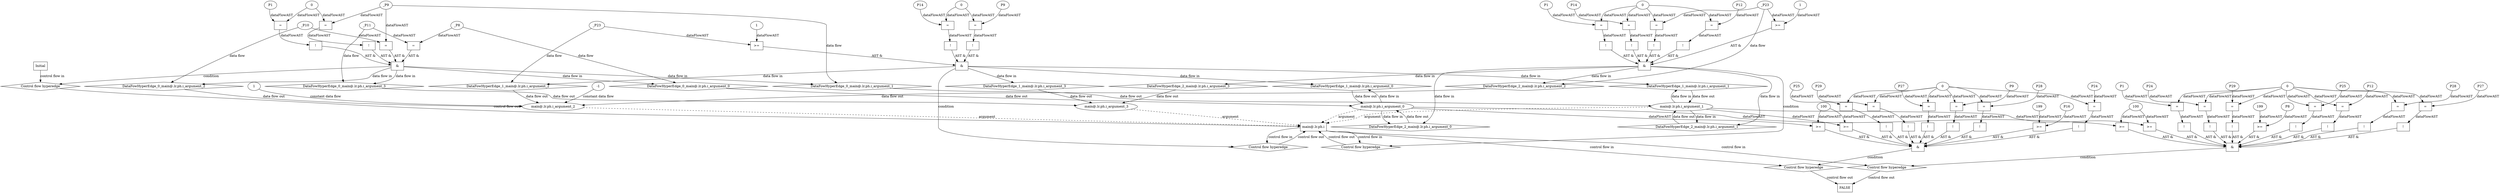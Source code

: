 digraph dag {
"main@.lr.ph.i" [label="main@.lr.ph.i" nodeName="main@.lr.ph.i" class=cfn  shape="rect"];
FALSE [label="FALSE" nodeName=FALSE class=cfn  shape="rect"];
Initial [label="Initial" nodeName=Initial class=cfn  shape="rect"];
ControlFowHyperEdge_0 [label="Control flow hyperedge" nodeName=ControlFowHyperEdge_0 class=controlFlowHyperEdge shape="diamond"];
"Initial" -> ControlFowHyperEdge_0 [label="control flow in"]
ControlFowHyperEdge_0 -> "main@.lr.ph.i" [label="control flow out"]
ControlFowHyperEdge_1 [label="Control flow hyperedge" nodeName=ControlFowHyperEdge_1 class=controlFlowHyperEdge shape="diamond"];
"main@.lr.ph.i" -> ControlFowHyperEdge_1 [label="control flow in"]
ControlFowHyperEdge_1 -> "main@.lr.ph.i" [label="control flow out"]
ControlFowHyperEdge_2 [label="Control flow hyperedge" nodeName=ControlFowHyperEdge_2 class=controlFlowHyperEdge shape="diamond"];
"main@.lr.ph.i" -> ControlFowHyperEdge_2 [label="control flow in"]
ControlFowHyperEdge_2 -> "main@.lr.ph.i" [label="control flow out"]
ControlFowHyperEdge_3 [label="Control flow hyperedge" nodeName=ControlFowHyperEdge_3 class=controlFlowHyperEdge shape="diamond"];
"main@.lr.ph.i" -> ControlFowHyperEdge_3 [label="control flow in"]
ControlFowHyperEdge_3 -> "FALSE" [label="control flow out"]
ControlFowHyperEdge_4 [label="Control flow hyperedge" nodeName=ControlFowHyperEdge_4 class=controlFlowHyperEdge shape="diamond"];
"main@.lr.ph.i" -> ControlFowHyperEdge_4 [label="control flow in"]
ControlFowHyperEdge_4 -> "FALSE" [label="control flow out"]
"main@.lr.ph.i_argument_0" [label="main@.lr.ph.i_argument_0" nodeName=argument0 class=argument  head="main@.lr.ph.i" shape="oval"];
"main@.lr.ph.i_argument_0" -> "main@.lr.ph.i"[label="argument" style="dashed"]
"main@.lr.ph.i_argument_1" [label="main@.lr.ph.i_argument_1" nodeName=argument1 class=argument  head="main@.lr.ph.i" shape="oval"];
"main@.lr.ph.i_argument_1" -> "main@.lr.ph.i"[label="argument" style="dashed"]
"main@.lr.ph.i_argument_2" [label="main@.lr.ph.i_argument_2" nodeName=argument2 class=argument  head="main@.lr.ph.i" shape="oval"];
"main@.lr.ph.i_argument_2" -> "main@.lr.ph.i"[label="argument" style="dashed"]
"main@.lr.ph.i_argument_3" [label="main@.lr.ph.i_argument_3" nodeName=argument3 class=argument  head="main@.lr.ph.i" shape="oval"];
"main@.lr.ph.i_argument_3" -> "main@.lr.ph.i"[label="argument" style="dashed"]

"xxxmain@.lr.ph.i___Initial_0xxx_and" [label="&" nodeName="xxxmain@.lr.ph.i___Initial_0xxx_and" class=Operator shape="rect"];
"xxxmain@.lr.ph.i___Initial_0xxxguard_0_node_0" [label="!" nodeName="xxxmain@.lr.ph.i___Initial_0xxxguard_0_node_0" class=Operator shape="rect"];
"xxxmain@.lr.ph.i___Initial_0xxxguard_0_node_1" [label="=" nodeName="xxxmain@.lr.ph.i___Initial_0xxxguard_0_node_1" class=Operator  shape="rect"];
"xxxmain@.lr.ph.i___Initial_0xxxguard_0_node_3" [label="0" nodeName="xxxmain@.lr.ph.i___Initial_0xxxguard_0_node_3" class=Literal ];
"xxxmain@.lr.ph.i___Initial_0xxxguard_0_node_1" -> "xxxmain@.lr.ph.i___Initial_0xxxguard_0_node_0"[label="dataFlowAST"]
"xxxmain@.lr.ph.i___Initial_0xxxdataFlow1_node_0" -> "xxxmain@.lr.ph.i___Initial_0xxxguard_0_node_1"[label="dataFlowAST"]
"xxxmain@.lr.ph.i___Initial_0xxxguard_0_node_3" -> "xxxmain@.lr.ph.i___Initial_0xxxguard_0_node_1"[label="dataFlowAST"]

"xxxmain@.lr.ph.i___Initial_0xxxguard_0_node_0" -> "xxxmain@.lr.ph.i___Initial_0xxx_and" [label="AST &"];
"xxxmain@.lr.ph.i___Initial_0xxxguard1_node_0" [label="!" nodeName="xxxmain@.lr.ph.i___Initial_0xxxguard1_node_0" class=Operator shape="rect"];
"xxxmain@.lr.ph.i___Initial_0xxxguard1_node_1" [label="=" nodeName="xxxmain@.lr.ph.i___Initial_0xxxguard1_node_1" class=Operator  shape="rect"];
"xxxmain@.lr.ph.i___Initial_0xxxguard1_node_2" [label="P1" nodeName="xxxmain@.lr.ph.i___Initial_0xxxguard1_node_2" class=Constant ];
"xxxmain@.lr.ph.i___Initial_0xxxguard1_node_1" -> "xxxmain@.lr.ph.i___Initial_0xxxguard1_node_0"[label="dataFlowAST"]
"xxxmain@.lr.ph.i___Initial_0xxxguard1_node_2" -> "xxxmain@.lr.ph.i___Initial_0xxxguard1_node_1"[label="dataFlowAST"]
"xxxmain@.lr.ph.i___Initial_0xxxguard_0_node_3" -> "xxxmain@.lr.ph.i___Initial_0xxxguard1_node_1"[label="dataFlowAST"]

"xxxmain@.lr.ph.i___Initial_0xxxguard1_node_0" -> "xxxmain@.lr.ph.i___Initial_0xxx_and" [label="AST &"];
"xxxmain@.lr.ph.i___Initial_0xxxguard2_node_0" [label="=" nodeName="xxxmain@.lr.ph.i___Initial_0xxxguard2_node_0" class=Operator  shape="rect"];
"xxxmain@.lr.ph.i___Initial_0xxxdataFlow_0_node_0" -> "xxxmain@.lr.ph.i___Initial_0xxxguard2_node_0"[label="dataFlowAST"]
"xxxmain@.lr.ph.i___Initial_0xxxdataFlow3_node_0" -> "xxxmain@.lr.ph.i___Initial_0xxxguard2_node_0"[label="dataFlowAST"]

"xxxmain@.lr.ph.i___Initial_0xxxguard2_node_0" -> "xxxmain@.lr.ph.i___Initial_0xxx_and" [label="AST &"];
"xxxmain@.lr.ph.i___Initial_0xxxguard3_node_0" [label="=" nodeName="xxxmain@.lr.ph.i___Initial_0xxxguard3_node_0" class=Operator  shape="rect"];
"xxxmain@.lr.ph.i___Initial_0xxxdataFlow2_node_0" -> "xxxmain@.lr.ph.i___Initial_0xxxguard3_node_0"[label="dataFlowAST"]
"xxxmain@.lr.ph.i___Initial_0xxxdataFlow1_node_0" -> "xxxmain@.lr.ph.i___Initial_0xxxguard3_node_0"[label="dataFlowAST"]

"xxxmain@.lr.ph.i___Initial_0xxxguard3_node_0" -> "xxxmain@.lr.ph.i___Initial_0xxx_and" [label="AST &"];
"xxxmain@.lr.ph.i___Initial_0xxx_and" -> "ControlFowHyperEdge_0" [label="condition"];
"xxxmain@.lr.ph.i___Initial_0xxxdataFlow_0_node_0" [label="_P8" nodeName="xxxmain@.lr.ph.i___Initial_0xxxdataFlow_0_node_0" class=Constant ];

"xxxmain@.lr.ph.i___Initial_0xxxdataFlow_0_node_0" -> "DataFowHyperEdge_0_main@.lr.ph.i_argument_0" [label="data flow"];
"xxxmain@.lr.ph.i___Initial_0xxxdataFlow1_node_0" [label="_P9" nodeName="xxxmain@.lr.ph.i___Initial_0xxxdataFlow1_node_0" class=Constant ];

"xxxmain@.lr.ph.i___Initial_0xxxdataFlow1_node_0" -> "DataFowHyperEdge_0_main@.lr.ph.i_argument_1" [label="data flow"];
"xxxmain@.lr.ph.i___Initial_0xxxdataFlow2_node_0" [label="_P10" nodeName="xxxmain@.lr.ph.i___Initial_0xxxdataFlow2_node_0" class=Constant ];

"xxxmain@.lr.ph.i___Initial_0xxxdataFlow2_node_0" -> "DataFowHyperEdge_0_main@.lr.ph.i_argument_2" [label="data flow"];
"xxxmain@.lr.ph.i___Initial_0xxxdataFlow3_node_0" [label="_P11" nodeName="xxxmain@.lr.ph.i___Initial_0xxxdataFlow3_node_0" class=Constant ];

"xxxmain@.lr.ph.i___Initial_0xxxdataFlow3_node_0" -> "DataFowHyperEdge_0_main@.lr.ph.i_argument_3" [label="data flow"];
"xxxmain@.lr.ph.i___main@.lr.ph.i_1xxx_and" [label="&" nodeName="xxxmain@.lr.ph.i___main@.lr.ph.i_1xxx_and" class=Operator shape="rect"];
"xxxmain@.lr.ph.i___main@.lr.ph.i_1xxxguard_0_node_0" [label="!" nodeName="xxxmain@.lr.ph.i___main@.lr.ph.i_1xxxguard_0_node_0" class=Operator shape="rect"];
"xxxmain@.lr.ph.i___main@.lr.ph.i_1xxxguard_0_node_1" [label="=" nodeName="xxxmain@.lr.ph.i___main@.lr.ph.i_1xxxguard_0_node_1" class=Operator  shape="rect"];
"xxxmain@.lr.ph.i___main@.lr.ph.i_1xxxguard_0_node_2" [label="P9" nodeName="xxxmain@.lr.ph.i___main@.lr.ph.i_1xxxguard_0_node_2" class=Constant ];
"xxxmain@.lr.ph.i___main@.lr.ph.i_1xxxguard_0_node_3" [label="0" nodeName="xxxmain@.lr.ph.i___main@.lr.ph.i_1xxxguard_0_node_3" class=Literal ];
"xxxmain@.lr.ph.i___main@.lr.ph.i_1xxxguard_0_node_1" -> "xxxmain@.lr.ph.i___main@.lr.ph.i_1xxxguard_0_node_0"[label="dataFlowAST"]
"xxxmain@.lr.ph.i___main@.lr.ph.i_1xxxguard_0_node_2" -> "xxxmain@.lr.ph.i___main@.lr.ph.i_1xxxguard_0_node_1"[label="dataFlowAST"]
"xxxmain@.lr.ph.i___main@.lr.ph.i_1xxxguard_0_node_3" -> "xxxmain@.lr.ph.i___main@.lr.ph.i_1xxxguard_0_node_1"[label="dataFlowAST"]

"xxxmain@.lr.ph.i___main@.lr.ph.i_1xxxguard_0_node_0" -> "xxxmain@.lr.ph.i___main@.lr.ph.i_1xxx_and" [label="AST &"];
"xxxmain@.lr.ph.i___main@.lr.ph.i_1xxxguard1_node_0" [label="!" nodeName="xxxmain@.lr.ph.i___main@.lr.ph.i_1xxxguard1_node_0" class=Operator shape="rect"];
"xxxmain@.lr.ph.i___main@.lr.ph.i_1xxxguard1_node_1" [label="=" nodeName="xxxmain@.lr.ph.i___main@.lr.ph.i_1xxxguard1_node_1" class=Operator  shape="rect"];
"xxxmain@.lr.ph.i___main@.lr.ph.i_1xxxguard1_node_2" [label="P14" nodeName="xxxmain@.lr.ph.i___main@.lr.ph.i_1xxxguard1_node_2" class=Constant ];
"xxxmain@.lr.ph.i___main@.lr.ph.i_1xxxguard1_node_1" -> "xxxmain@.lr.ph.i___main@.lr.ph.i_1xxxguard1_node_0"[label="dataFlowAST"]
"xxxmain@.lr.ph.i___main@.lr.ph.i_1xxxguard1_node_2" -> "xxxmain@.lr.ph.i___main@.lr.ph.i_1xxxguard1_node_1"[label="dataFlowAST"]
"xxxmain@.lr.ph.i___main@.lr.ph.i_1xxxguard_0_node_3" -> "xxxmain@.lr.ph.i___main@.lr.ph.i_1xxxguard1_node_1"[label="dataFlowAST"]

"xxxmain@.lr.ph.i___main@.lr.ph.i_1xxxguard1_node_0" -> "xxxmain@.lr.ph.i___main@.lr.ph.i_1xxx_and" [label="AST &"];
"xxxmain@.lr.ph.i___main@.lr.ph.i_1xxxguard2_node_0" [label=">=" nodeName="xxxmain@.lr.ph.i___main@.lr.ph.i_1xxxguard2_node_0" class=Operator  shape="rect"];
"xxxmain@.lr.ph.i___main@.lr.ph.i_1xxxguard2_node_2" [label="1" nodeName="xxxmain@.lr.ph.i___main@.lr.ph.i_1xxxguard2_node_2" class=Literal ];
"xxxmain@.lr.ph.i___main@.lr.ph.i_1xxxdataFlow_0_node_0" -> "xxxmain@.lr.ph.i___main@.lr.ph.i_1xxxguard2_node_0"[label="dataFlowAST"]
"xxxmain@.lr.ph.i___main@.lr.ph.i_1xxxguard2_node_2" -> "xxxmain@.lr.ph.i___main@.lr.ph.i_1xxxguard2_node_0"[label="dataFlowAST"]

"xxxmain@.lr.ph.i___main@.lr.ph.i_1xxxguard2_node_0" -> "xxxmain@.lr.ph.i___main@.lr.ph.i_1xxx_and" [label="AST &"];
"xxxmain@.lr.ph.i___main@.lr.ph.i_1xxx_and" -> "ControlFowHyperEdge_1" [label="condition"];
"xxxmain@.lr.ph.i___main@.lr.ph.i_1xxxdataFlow_0_node_0" [label="_P23" nodeName="xxxmain@.lr.ph.i___main@.lr.ph.i_1xxxdataFlow_0_node_0" class=Constant ];

"xxxmain@.lr.ph.i___main@.lr.ph.i_1xxxdataFlow_0_node_0" -> "DataFowHyperEdge_1_main@.lr.ph.i_argument_2" [label="data flow"];
"xxxmain@.lr.ph.i___main@.lr.ph.i_2xxx_and" [label="&" nodeName="xxxmain@.lr.ph.i___main@.lr.ph.i_2xxx_and" class=Operator shape="rect"];
"xxxmain@.lr.ph.i___main@.lr.ph.i_2xxxguard2_node_0" [label="!" nodeName="xxxmain@.lr.ph.i___main@.lr.ph.i_2xxxguard2_node_0" class=Operator shape="rect"];
"xxxmain@.lr.ph.i___main@.lr.ph.i_2xxxguard2_node_1" [label="=" nodeName="xxxmain@.lr.ph.i___main@.lr.ph.i_2xxxguard2_node_1" class=Operator  shape="rect"];
"xxxmain@.lr.ph.i___main@.lr.ph.i_2xxxguard2_node_2" [label="P12" nodeName="xxxmain@.lr.ph.i___main@.lr.ph.i_2xxxguard2_node_2" class=Constant ];
"xxxmain@.lr.ph.i___main@.lr.ph.i_2xxxguard2_node_1" -> "xxxmain@.lr.ph.i___main@.lr.ph.i_2xxxguard2_node_0"[label="dataFlowAST"]
"xxxmain@.lr.ph.i___main@.lr.ph.i_2xxxguard2_node_2" -> "xxxmain@.lr.ph.i___main@.lr.ph.i_2xxxguard2_node_1"[label="dataFlowAST"]
"xxxmain@.lr.ph.i___main@.lr.ph.i_2xxxguard1_node_3" -> "xxxmain@.lr.ph.i___main@.lr.ph.i_2xxxguard2_node_1"[label="dataFlowAST"]

"xxxmain@.lr.ph.i___main@.lr.ph.i_2xxxguard2_node_0" -> "xxxmain@.lr.ph.i___main@.lr.ph.i_2xxx_and" [label="AST &"];
"xxxmain@.lr.ph.i___main@.lr.ph.i_2xxxguard4_node_0" [label="!" nodeName="xxxmain@.lr.ph.i___main@.lr.ph.i_2xxxguard4_node_0" class=Operator shape="rect"];
"xxxmain@.lr.ph.i___main@.lr.ph.i_2xxxguard4_node_1" [label="=" nodeName="xxxmain@.lr.ph.i___main@.lr.ph.i_2xxxguard4_node_1" class=Operator  shape="rect"];
"xxxmain@.lr.ph.i___main@.lr.ph.i_2xxxguard4_node_1" -> "xxxmain@.lr.ph.i___main@.lr.ph.i_2xxxguard4_node_0"[label="dataFlowAST"]
"xxxmain@.lr.ph.i___main@.lr.ph.i_2xxxdataFlow_0_node_0" -> "xxxmain@.lr.ph.i___main@.lr.ph.i_2xxxguard4_node_1"[label="dataFlowAST"]
"xxxmain@.lr.ph.i___main@.lr.ph.i_2xxxguard1_node_3" -> "xxxmain@.lr.ph.i___main@.lr.ph.i_2xxxguard4_node_1"[label="dataFlowAST"]

"xxxmain@.lr.ph.i___main@.lr.ph.i_2xxxguard4_node_0" -> "xxxmain@.lr.ph.i___main@.lr.ph.i_2xxx_and" [label="AST &"];
"xxxmain@.lr.ph.i___main@.lr.ph.i_2xxxguard3_node_0" [label="!" nodeName="xxxmain@.lr.ph.i___main@.lr.ph.i_2xxxguard3_node_0" class=Operator shape="rect"];
"xxxmain@.lr.ph.i___main@.lr.ph.i_2xxxguard3_node_1" [label="=" nodeName="xxxmain@.lr.ph.i___main@.lr.ph.i_2xxxguard3_node_1" class=Operator  shape="rect"];
"xxxmain@.lr.ph.i___main@.lr.ph.i_2xxxguard3_node_2" [label="P14" nodeName="xxxmain@.lr.ph.i___main@.lr.ph.i_2xxxguard3_node_2" class=Constant ];
"xxxmain@.lr.ph.i___main@.lr.ph.i_2xxxguard3_node_1" -> "xxxmain@.lr.ph.i___main@.lr.ph.i_2xxxguard3_node_0"[label="dataFlowAST"]
"xxxmain@.lr.ph.i___main@.lr.ph.i_2xxxguard3_node_2" -> "xxxmain@.lr.ph.i___main@.lr.ph.i_2xxxguard3_node_1"[label="dataFlowAST"]
"xxxmain@.lr.ph.i___main@.lr.ph.i_2xxxguard1_node_3" -> "xxxmain@.lr.ph.i___main@.lr.ph.i_2xxxguard3_node_1"[label="dataFlowAST"]

"xxxmain@.lr.ph.i___main@.lr.ph.i_2xxxguard3_node_0" -> "xxxmain@.lr.ph.i___main@.lr.ph.i_2xxx_and" [label="AST &"];
"xxxmain@.lr.ph.i___main@.lr.ph.i_2xxxguard1_node_0" [label="!" nodeName="xxxmain@.lr.ph.i___main@.lr.ph.i_2xxxguard1_node_0" class=Operator shape="rect"];
"xxxmain@.lr.ph.i___main@.lr.ph.i_2xxxguard1_node_1" [label="=" nodeName="xxxmain@.lr.ph.i___main@.lr.ph.i_2xxxguard1_node_1" class=Operator  shape="rect"];
"xxxmain@.lr.ph.i___main@.lr.ph.i_2xxxguard1_node_2" [label="P1" nodeName="xxxmain@.lr.ph.i___main@.lr.ph.i_2xxxguard1_node_2" class=Constant ];
"xxxmain@.lr.ph.i___main@.lr.ph.i_2xxxguard1_node_3" [label="0" nodeName="xxxmain@.lr.ph.i___main@.lr.ph.i_2xxxguard1_node_3" class=Literal ];
"xxxmain@.lr.ph.i___main@.lr.ph.i_2xxxguard1_node_1" -> "xxxmain@.lr.ph.i___main@.lr.ph.i_2xxxguard1_node_0"[label="dataFlowAST"]
"xxxmain@.lr.ph.i___main@.lr.ph.i_2xxxguard1_node_2" -> "xxxmain@.lr.ph.i___main@.lr.ph.i_2xxxguard1_node_1"[label="dataFlowAST"]
"xxxmain@.lr.ph.i___main@.lr.ph.i_2xxxguard1_node_3" -> "xxxmain@.lr.ph.i___main@.lr.ph.i_2xxxguard1_node_1"[label="dataFlowAST"]

"xxxmain@.lr.ph.i___main@.lr.ph.i_2xxxguard1_node_0" -> "xxxmain@.lr.ph.i___main@.lr.ph.i_2xxx_and" [label="AST &"];
"xxxmain@.lr.ph.i___main@.lr.ph.i_2xxxguard_0_node_0" [label=">=" nodeName="xxxmain@.lr.ph.i___main@.lr.ph.i_2xxxguard_0_node_0" class=Operator  shape="rect"];
"xxxmain@.lr.ph.i___main@.lr.ph.i_2xxxguard_0_node_1" [label="1" nodeName="xxxmain@.lr.ph.i___main@.lr.ph.i_2xxxguard_0_node_1" class=Literal ];
"xxxmain@.lr.ph.i___main@.lr.ph.i_2xxxguard_0_node_1" -> "xxxmain@.lr.ph.i___main@.lr.ph.i_2xxxguard_0_node_0"[label="dataFlowAST"]
"xxxmain@.lr.ph.i___main@.lr.ph.i_2xxxdataFlow_0_node_0" -> "xxxmain@.lr.ph.i___main@.lr.ph.i_2xxxguard_0_node_0"[label="dataFlowAST"]

"xxxmain@.lr.ph.i___main@.lr.ph.i_2xxxguard_0_node_0" -> "xxxmain@.lr.ph.i___main@.lr.ph.i_2xxx_and" [label="AST &"];
"xxxmain@.lr.ph.i___main@.lr.ph.i_2xxx_and" -> "ControlFowHyperEdge_2" [label="condition"];
"xxxmain@.lr.ph.i___main@.lr.ph.i_2xxxdataFlow_0_node_0" [label="_P23" nodeName="xxxmain@.lr.ph.i___main@.lr.ph.i_2xxxdataFlow_0_node_0" class=Constant ];

"xxxmain@.lr.ph.i___main@.lr.ph.i_2xxxdataFlow_0_node_0" -> "DataFowHyperEdge_2_main@.lr.ph.i_argument_2" [label="data flow"];
"xxxFALSE___main@.lr.ph.i_3xxx_and" [label="&" nodeName="xxxFALSE___main@.lr.ph.i_3xxx_and" class=Operator shape="rect"];
"xxxFALSE___main@.lr.ph.i_3xxxguard6_node_0" [label="!" nodeName="xxxFALSE___main@.lr.ph.i_3xxxguard6_node_0" class=Operator shape="rect"];
"xxxFALSE___main@.lr.ph.i_3xxxguard6_node_1" [label="=" nodeName="xxxFALSE___main@.lr.ph.i_3xxxguard6_node_1" class=Operator  shape="rect"];
"xxxFALSE___main@.lr.ph.i_3xxxguard6_node_2" [label="P28" nodeName="xxxFALSE___main@.lr.ph.i_3xxxguard6_node_2" class=Constant ];
"xxxFALSE___main@.lr.ph.i_3xxxguard6_node_1" -> "xxxFALSE___main@.lr.ph.i_3xxxguard6_node_0"[label="dataFlowAST"]
"xxxFALSE___main@.lr.ph.i_3xxxguard6_node_2" -> "xxxFALSE___main@.lr.ph.i_3xxxguard6_node_1"[label="dataFlowAST"]
"xxxFALSE___main@.lr.ph.i_3xxxguard_0_node_3" -> "xxxFALSE___main@.lr.ph.i_3xxxguard6_node_1"[label="dataFlowAST"]

"xxxFALSE___main@.lr.ph.i_3xxxguard6_node_0" -> "xxxFALSE___main@.lr.ph.i_3xxx_and" [label="AST &"];
"xxxFALSE___main@.lr.ph.i_3xxxguard5_node_0" [label=">=" nodeName="xxxFALSE___main@.lr.ph.i_3xxxguard5_node_0" class=Operator  shape="rect"];
"xxxFALSE___main@.lr.ph.i_3xxxguard5_node_2" [label="100" nodeName="xxxFALSE___main@.lr.ph.i_3xxxguard5_node_2" class=Literal ];
"main@.lr.ph.i_argument_1" -> "xxxFALSE___main@.lr.ph.i_3xxxguard5_node_0"[label="dataFlowAST"]
"xxxFALSE___main@.lr.ph.i_3xxxguard5_node_2" -> "xxxFALSE___main@.lr.ph.i_3xxxguard5_node_0"[label="dataFlowAST"]

"xxxFALSE___main@.lr.ph.i_3xxxguard5_node_0" -> "xxxFALSE___main@.lr.ph.i_3xxx_and" [label="AST &"];
"xxxFALSE___main@.lr.ph.i_3xxxguard2_node_0" [label="!" nodeName="xxxFALSE___main@.lr.ph.i_3xxxguard2_node_0" class=Operator shape="rect"];
"xxxFALSE___main@.lr.ph.i_3xxxguard2_node_1" [label="=" nodeName="xxxFALSE___main@.lr.ph.i_3xxxguard2_node_1" class=Operator  shape="rect"];
"xxxFALSE___main@.lr.ph.i_3xxxguard2_node_2" [label="P24" nodeName="xxxFALSE___main@.lr.ph.i_3xxxguard2_node_2" class=Constant ];
"xxxFALSE___main@.lr.ph.i_3xxxguard2_node_1" -> "xxxFALSE___main@.lr.ph.i_3xxxguard2_node_0"[label="dataFlowAST"]
"xxxFALSE___main@.lr.ph.i_3xxxguard2_node_2" -> "xxxFALSE___main@.lr.ph.i_3xxxguard2_node_1"[label="dataFlowAST"]
"xxxFALSE___main@.lr.ph.i_3xxxguard_0_node_3" -> "xxxFALSE___main@.lr.ph.i_3xxxguard2_node_1"[label="dataFlowAST"]

"xxxFALSE___main@.lr.ph.i_3xxxguard2_node_0" -> "xxxFALSE___main@.lr.ph.i_3xxx_and" [label="AST &"];
"xxxFALSE___main@.lr.ph.i_3xxxguard3_node_0" [label=">=" nodeName="xxxFALSE___main@.lr.ph.i_3xxxguard3_node_0" class=Operator  shape="rect"];
"xxxFALSE___main@.lr.ph.i_3xxxguard3_node_1" [label="199" nodeName="xxxFALSE___main@.lr.ph.i_3xxxguard3_node_1" class=Literal ];
"xxxFALSE___main@.lr.ph.i_3xxxguard3_node_2" [label="P16" nodeName="xxxFALSE___main@.lr.ph.i_3xxxguard3_node_2" class=Constant ];
"xxxFALSE___main@.lr.ph.i_3xxxguard3_node_1" -> "xxxFALSE___main@.lr.ph.i_3xxxguard3_node_0"[label="dataFlowAST"]
"xxxFALSE___main@.lr.ph.i_3xxxguard3_node_2" -> "xxxFALSE___main@.lr.ph.i_3xxxguard3_node_0"[label="dataFlowAST"]

"xxxFALSE___main@.lr.ph.i_3xxxguard3_node_0" -> "xxxFALSE___main@.lr.ph.i_3xxx_and" [label="AST &"];
"xxxFALSE___main@.lr.ph.i_3xxxguard_0_node_0" [label="!" nodeName="xxxFALSE___main@.lr.ph.i_3xxxguard_0_node_0" class=Operator shape="rect"];
"xxxFALSE___main@.lr.ph.i_3xxxguard_0_node_1" [label="=" nodeName="xxxFALSE___main@.lr.ph.i_3xxxguard_0_node_1" class=Operator  shape="rect"];
"xxxFALSE___main@.lr.ph.i_3xxxguard_0_node_2" [label="P27" nodeName="xxxFALSE___main@.lr.ph.i_3xxxguard_0_node_2" class=Constant ];
"xxxFALSE___main@.lr.ph.i_3xxxguard_0_node_3" [label="0" nodeName="xxxFALSE___main@.lr.ph.i_3xxxguard_0_node_3" class=Literal ];
"xxxFALSE___main@.lr.ph.i_3xxxguard_0_node_1" -> "xxxFALSE___main@.lr.ph.i_3xxxguard_0_node_0"[label="dataFlowAST"]
"xxxFALSE___main@.lr.ph.i_3xxxguard_0_node_2" -> "xxxFALSE___main@.lr.ph.i_3xxxguard_0_node_1"[label="dataFlowAST"]
"xxxFALSE___main@.lr.ph.i_3xxxguard_0_node_3" -> "xxxFALSE___main@.lr.ph.i_3xxxguard_0_node_1"[label="dataFlowAST"]

"xxxFALSE___main@.lr.ph.i_3xxxguard_0_node_0" -> "xxxFALSE___main@.lr.ph.i_3xxx_and" [label="AST &"];
"xxxFALSE___main@.lr.ph.i_3xxxguard7_node_0" [label=">=" nodeName="xxxFALSE___main@.lr.ph.i_3xxxguard7_node_0" class=Operator  shape="rect"];
"main@.lr.ph.i_argument_0" -> "xxxFALSE___main@.lr.ph.i_3xxxguard7_node_0"[label="dataFlowAST"]
"xxxFALSE___main@.lr.ph.i_3xxxguard5_node_2" -> "xxxFALSE___main@.lr.ph.i_3xxxguard7_node_0"[label="dataFlowAST"]

"xxxFALSE___main@.lr.ph.i_3xxxguard7_node_0" -> "xxxFALSE___main@.lr.ph.i_3xxx_and" [label="AST &"];
"xxxFALSE___main@.lr.ph.i_3xxxguard8_node_0" [label="!" nodeName="xxxFALSE___main@.lr.ph.i_3xxxguard8_node_0" class=Operator shape="rect"];
"xxxFALSE___main@.lr.ph.i_3xxxguard8_node_1" [label="=" nodeName="xxxFALSE___main@.lr.ph.i_3xxxguard8_node_1" class=Operator  shape="rect"];
"xxxFALSE___main@.lr.ph.i_3xxxguard8_node_2" [label="P25" nodeName="xxxFALSE___main@.lr.ph.i_3xxxguard8_node_2" class=Constant ];
"xxxFALSE___main@.lr.ph.i_3xxxguard8_node_1" -> "xxxFALSE___main@.lr.ph.i_3xxxguard8_node_0"[label="dataFlowAST"]
"xxxFALSE___main@.lr.ph.i_3xxxguard8_node_2" -> "xxxFALSE___main@.lr.ph.i_3xxxguard8_node_1"[label="dataFlowAST"]
"xxxFALSE___main@.lr.ph.i_3xxxguard_0_node_3" -> "xxxFALSE___main@.lr.ph.i_3xxxguard8_node_1"[label="dataFlowAST"]

"xxxFALSE___main@.lr.ph.i_3xxxguard8_node_0" -> "xxxFALSE___main@.lr.ph.i_3xxx_and" [label="AST &"];
"xxxFALSE___main@.lr.ph.i_3xxxguard1_node_0" [label="!" nodeName="xxxFALSE___main@.lr.ph.i_3xxxguard1_node_0" class=Operator shape="rect"];
"xxxFALSE___main@.lr.ph.i_3xxxguard1_node_1" [label="=" nodeName="xxxFALSE___main@.lr.ph.i_3xxxguard1_node_1" class=Operator  shape="rect"];
"xxxFALSE___main@.lr.ph.i_3xxxguard1_node_2" [label="P9" nodeName="xxxFALSE___main@.lr.ph.i_3xxxguard1_node_2" class=Constant ];
"xxxFALSE___main@.lr.ph.i_3xxxguard1_node_1" -> "xxxFALSE___main@.lr.ph.i_3xxxguard1_node_0"[label="dataFlowAST"]
"xxxFALSE___main@.lr.ph.i_3xxxguard1_node_2" -> "xxxFALSE___main@.lr.ph.i_3xxxguard1_node_1"[label="dataFlowAST"]
"xxxFALSE___main@.lr.ph.i_3xxxguard_0_node_3" -> "xxxFALSE___main@.lr.ph.i_3xxxguard1_node_1"[label="dataFlowAST"]

"xxxFALSE___main@.lr.ph.i_3xxxguard1_node_0" -> "xxxFALSE___main@.lr.ph.i_3xxx_and" [label="AST &"];
"xxxFALSE___main@.lr.ph.i_3xxxguard4_node_0" [label="!" nodeName="xxxFALSE___main@.lr.ph.i_3xxxguard4_node_0" class=Operator shape="rect"];
"xxxFALSE___main@.lr.ph.i_3xxxguard4_node_1" [label="=" nodeName="xxxFALSE___main@.lr.ph.i_3xxxguard4_node_1" class=Operator  shape="rect"];
"xxxFALSE___main@.lr.ph.i_3xxxguard4_node_2" [label="P29" nodeName="xxxFALSE___main@.lr.ph.i_3xxxguard4_node_2" class=Constant ];
"xxxFALSE___main@.lr.ph.i_3xxxguard4_node_1" -> "xxxFALSE___main@.lr.ph.i_3xxxguard4_node_0"[label="dataFlowAST"]
"xxxFALSE___main@.lr.ph.i_3xxxguard4_node_2" -> "xxxFALSE___main@.lr.ph.i_3xxxguard4_node_1"[label="dataFlowAST"]
"xxxFALSE___main@.lr.ph.i_3xxxguard_0_node_3" -> "xxxFALSE___main@.lr.ph.i_3xxxguard4_node_1"[label="dataFlowAST"]

"xxxFALSE___main@.lr.ph.i_3xxxguard4_node_0" -> "xxxFALSE___main@.lr.ph.i_3xxx_and" [label="AST &"];
"xxxFALSE___main@.lr.ph.i_3xxx_and" -> "ControlFowHyperEdge_3" [label="condition"];
"xxxFALSE___main@.lr.ph.i_4xxx_and" [label="&" nodeName="xxxFALSE___main@.lr.ph.i_4xxx_and" class=Operator shape="rect"];
"xxxFALSE___main@.lr.ph.i_4xxxguard9_node_0" [label="!" nodeName="xxxFALSE___main@.lr.ph.i_4xxxguard9_node_0" class=Operator shape="rect"];
"xxxFALSE___main@.lr.ph.i_4xxxguard9_node_1" [label="=" nodeName="xxxFALSE___main@.lr.ph.i_4xxxguard9_node_1" class=Operator  shape="rect"];
"xxxFALSE___main@.lr.ph.i_4xxxguard9_node_2" [label="P25" nodeName="xxxFALSE___main@.lr.ph.i_4xxxguard9_node_2" class=Constant ];
"xxxFALSE___main@.lr.ph.i_4xxxguard9_node_1" -> "xxxFALSE___main@.lr.ph.i_4xxxguard9_node_0"[label="dataFlowAST"]
"xxxFALSE___main@.lr.ph.i_4xxxguard9_node_2" -> "xxxFALSE___main@.lr.ph.i_4xxxguard9_node_1"[label="dataFlowAST"]
"xxxFALSE___main@.lr.ph.i_4xxxguard1_node_3" -> "xxxFALSE___main@.lr.ph.i_4xxxguard9_node_1"[label="dataFlowAST"]

"xxxFALSE___main@.lr.ph.i_4xxxguard9_node_0" -> "xxxFALSE___main@.lr.ph.i_4xxx_and" [label="AST &"];
"xxxFALSE___main@.lr.ph.i_4xxxguard_0_node_0" [label=">=" nodeName="xxxFALSE___main@.lr.ph.i_4xxxguard_0_node_0" class=Operator  shape="rect"];
"xxxFALSE___main@.lr.ph.i_4xxxguard_0_node_1" [label="199" nodeName="xxxFALSE___main@.lr.ph.i_4xxxguard_0_node_1" class=Literal ];
"xxxFALSE___main@.lr.ph.i_4xxxguard_0_node_2" [label="P8" nodeName="xxxFALSE___main@.lr.ph.i_4xxxguard_0_node_2" class=Constant ];
"xxxFALSE___main@.lr.ph.i_4xxxguard_0_node_1" -> "xxxFALSE___main@.lr.ph.i_4xxxguard_0_node_0"[label="dataFlowAST"]
"xxxFALSE___main@.lr.ph.i_4xxxguard_0_node_2" -> "xxxFALSE___main@.lr.ph.i_4xxxguard_0_node_0"[label="dataFlowAST"]

"xxxFALSE___main@.lr.ph.i_4xxxguard_0_node_0" -> "xxxFALSE___main@.lr.ph.i_4xxx_and" [label="AST &"];
"xxxFALSE___main@.lr.ph.i_4xxxguard2_node_0" [label="!" nodeName="xxxFALSE___main@.lr.ph.i_4xxxguard2_node_0" class=Operator shape="rect"];
"xxxFALSE___main@.lr.ph.i_4xxxguard2_node_1" [label="=" nodeName="xxxFALSE___main@.lr.ph.i_4xxxguard2_node_1" class=Operator  shape="rect"];
"xxxFALSE___main@.lr.ph.i_4xxxguard2_node_2" [label="P12" nodeName="xxxFALSE___main@.lr.ph.i_4xxxguard2_node_2" class=Constant ];
"xxxFALSE___main@.lr.ph.i_4xxxguard2_node_1" -> "xxxFALSE___main@.lr.ph.i_4xxxguard2_node_0"[label="dataFlowAST"]
"xxxFALSE___main@.lr.ph.i_4xxxguard2_node_2" -> "xxxFALSE___main@.lr.ph.i_4xxxguard2_node_1"[label="dataFlowAST"]
"xxxFALSE___main@.lr.ph.i_4xxxguard1_node_3" -> "xxxFALSE___main@.lr.ph.i_4xxxguard2_node_1"[label="dataFlowAST"]

"xxxFALSE___main@.lr.ph.i_4xxxguard2_node_0" -> "xxxFALSE___main@.lr.ph.i_4xxx_and" [label="AST &"];
"xxxFALSE___main@.lr.ph.i_4xxxguard7_node_0" [label="!" nodeName="xxxFALSE___main@.lr.ph.i_4xxxguard7_node_0" class=Operator shape="rect"];
"xxxFALSE___main@.lr.ph.i_4xxxguard7_node_1" [label="=" nodeName="xxxFALSE___main@.lr.ph.i_4xxxguard7_node_1" class=Operator  shape="rect"];
"xxxFALSE___main@.lr.ph.i_4xxxguard7_node_2" [label="P28" nodeName="xxxFALSE___main@.lr.ph.i_4xxxguard7_node_2" class=Constant ];
"xxxFALSE___main@.lr.ph.i_4xxxguard7_node_1" -> "xxxFALSE___main@.lr.ph.i_4xxxguard7_node_0"[label="dataFlowAST"]
"xxxFALSE___main@.lr.ph.i_4xxxguard7_node_2" -> "xxxFALSE___main@.lr.ph.i_4xxxguard7_node_1"[label="dataFlowAST"]
"xxxFALSE___main@.lr.ph.i_4xxxguard1_node_3" -> "xxxFALSE___main@.lr.ph.i_4xxxguard7_node_1"[label="dataFlowAST"]

"xxxFALSE___main@.lr.ph.i_4xxxguard7_node_0" -> "xxxFALSE___main@.lr.ph.i_4xxx_and" [label="AST &"];
"xxxFALSE___main@.lr.ph.i_4xxxguard6_node_0" [label=">=" nodeName="xxxFALSE___main@.lr.ph.i_4xxxguard6_node_0" class=Operator  shape="rect"];
"main@.lr.ph.i_argument_0" -> "xxxFALSE___main@.lr.ph.i_4xxxguard6_node_0"[label="dataFlowAST"]
"xxxFALSE___main@.lr.ph.i_4xxxguard4_node_2" -> "xxxFALSE___main@.lr.ph.i_4xxxguard6_node_0"[label="dataFlowAST"]

"xxxFALSE___main@.lr.ph.i_4xxxguard6_node_0" -> "xxxFALSE___main@.lr.ph.i_4xxx_and" [label="AST &"];
"xxxFALSE___main@.lr.ph.i_4xxxguard1_node_0" [label="!" nodeName="xxxFALSE___main@.lr.ph.i_4xxxguard1_node_0" class=Operator shape="rect"];
"xxxFALSE___main@.lr.ph.i_4xxxguard1_node_1" [label="=" nodeName="xxxFALSE___main@.lr.ph.i_4xxxguard1_node_1" class=Operator  shape="rect"];
"xxxFALSE___main@.lr.ph.i_4xxxguard1_node_2" [label="P27" nodeName="xxxFALSE___main@.lr.ph.i_4xxxguard1_node_2" class=Constant ];
"xxxFALSE___main@.lr.ph.i_4xxxguard1_node_3" [label="0" nodeName="xxxFALSE___main@.lr.ph.i_4xxxguard1_node_3" class=Literal ];
"xxxFALSE___main@.lr.ph.i_4xxxguard1_node_1" -> "xxxFALSE___main@.lr.ph.i_4xxxguard1_node_0"[label="dataFlowAST"]
"xxxFALSE___main@.lr.ph.i_4xxxguard1_node_2" -> "xxxFALSE___main@.lr.ph.i_4xxxguard1_node_1"[label="dataFlowAST"]
"xxxFALSE___main@.lr.ph.i_4xxxguard1_node_3" -> "xxxFALSE___main@.lr.ph.i_4xxxguard1_node_1"[label="dataFlowAST"]

"xxxFALSE___main@.lr.ph.i_4xxxguard1_node_0" -> "xxxFALSE___main@.lr.ph.i_4xxx_and" [label="AST &"];
"xxxFALSE___main@.lr.ph.i_4xxxguard3_node_0" [label="!" nodeName="xxxFALSE___main@.lr.ph.i_4xxxguard3_node_0" class=Operator shape="rect"];
"xxxFALSE___main@.lr.ph.i_4xxxguard3_node_1" [label="=" nodeName="xxxFALSE___main@.lr.ph.i_4xxxguard3_node_1" class=Operator  shape="rect"];
"xxxFALSE___main@.lr.ph.i_4xxxguard3_node_2" [label="P24" nodeName="xxxFALSE___main@.lr.ph.i_4xxxguard3_node_2" class=Constant ];
"xxxFALSE___main@.lr.ph.i_4xxxguard3_node_1" -> "xxxFALSE___main@.lr.ph.i_4xxxguard3_node_0"[label="dataFlowAST"]
"xxxFALSE___main@.lr.ph.i_4xxxguard3_node_2" -> "xxxFALSE___main@.lr.ph.i_4xxxguard3_node_1"[label="dataFlowAST"]
"xxxFALSE___main@.lr.ph.i_4xxxguard1_node_3" -> "xxxFALSE___main@.lr.ph.i_4xxxguard3_node_1"[label="dataFlowAST"]

"xxxFALSE___main@.lr.ph.i_4xxxguard3_node_0" -> "xxxFALSE___main@.lr.ph.i_4xxx_and" [label="AST &"];
"xxxFALSE___main@.lr.ph.i_4xxxguard4_node_0" [label=">=" nodeName="xxxFALSE___main@.lr.ph.i_4xxxguard4_node_0" class=Operator  shape="rect"];
"xxxFALSE___main@.lr.ph.i_4xxxguard4_node_2" [label="100" nodeName="xxxFALSE___main@.lr.ph.i_4xxxguard4_node_2" class=Literal ];
"main@.lr.ph.i_argument_1" -> "xxxFALSE___main@.lr.ph.i_4xxxguard4_node_0"[label="dataFlowAST"]
"xxxFALSE___main@.lr.ph.i_4xxxguard4_node_2" -> "xxxFALSE___main@.lr.ph.i_4xxxguard4_node_0"[label="dataFlowAST"]

"xxxFALSE___main@.lr.ph.i_4xxxguard4_node_0" -> "xxxFALSE___main@.lr.ph.i_4xxx_and" [label="AST &"];
"xxxFALSE___main@.lr.ph.i_4xxxguard5_node_0" [label="!" nodeName="xxxFALSE___main@.lr.ph.i_4xxxguard5_node_0" class=Operator shape="rect"];
"xxxFALSE___main@.lr.ph.i_4xxxguard5_node_1" [label="=" nodeName="xxxFALSE___main@.lr.ph.i_4xxxguard5_node_1" class=Operator  shape="rect"];
"xxxFALSE___main@.lr.ph.i_4xxxguard5_node_2" [label="P29" nodeName="xxxFALSE___main@.lr.ph.i_4xxxguard5_node_2" class=Constant ];
"xxxFALSE___main@.lr.ph.i_4xxxguard5_node_1" -> "xxxFALSE___main@.lr.ph.i_4xxxguard5_node_0"[label="dataFlowAST"]
"xxxFALSE___main@.lr.ph.i_4xxxguard5_node_2" -> "xxxFALSE___main@.lr.ph.i_4xxxguard5_node_1"[label="dataFlowAST"]
"xxxFALSE___main@.lr.ph.i_4xxxguard1_node_3" -> "xxxFALSE___main@.lr.ph.i_4xxxguard5_node_1"[label="dataFlowAST"]

"xxxFALSE___main@.lr.ph.i_4xxxguard5_node_0" -> "xxxFALSE___main@.lr.ph.i_4xxx_and" [label="AST &"];
"xxxFALSE___main@.lr.ph.i_4xxxguard8_node_0" [label="!" nodeName="xxxFALSE___main@.lr.ph.i_4xxxguard8_node_0" class=Operator shape="rect"];
"xxxFALSE___main@.lr.ph.i_4xxxguard8_node_1" [label="=" nodeName="xxxFALSE___main@.lr.ph.i_4xxxguard8_node_1" class=Operator  shape="rect"];
"xxxFALSE___main@.lr.ph.i_4xxxguard8_node_2" [label="P1" nodeName="xxxFALSE___main@.lr.ph.i_4xxxguard8_node_2" class=Constant ];
"xxxFALSE___main@.lr.ph.i_4xxxguard8_node_1" -> "xxxFALSE___main@.lr.ph.i_4xxxguard8_node_0"[label="dataFlowAST"]
"xxxFALSE___main@.lr.ph.i_4xxxguard8_node_2" -> "xxxFALSE___main@.lr.ph.i_4xxxguard8_node_1"[label="dataFlowAST"]
"xxxFALSE___main@.lr.ph.i_4xxxguard1_node_3" -> "xxxFALSE___main@.lr.ph.i_4xxxguard8_node_1"[label="dataFlowAST"]

"xxxFALSE___main@.lr.ph.i_4xxxguard8_node_0" -> "xxxFALSE___main@.lr.ph.i_4xxx_and" [label="AST &"];
"xxxFALSE___main@.lr.ph.i_4xxx_and" -> "ControlFowHyperEdge_4" [label="condition"];
"DataFowHyperEdge_0_main@.lr.ph.i_argument_0" [label="DataFowHyperEdge_0_main@.lr.ph.i_argument_0" nodeName="DataFowHyperEdge_0_main@.lr.ph.i_argument_0" class=DataFlowHyperedge shape="diamond"];
"DataFowHyperEdge_0_main@.lr.ph.i_argument_0" -> "main@.lr.ph.i_argument_0"[label="data flow out"]
"xxxmain@.lr.ph.i___Initial_0xxx_and" -> "DataFowHyperEdge_0_main@.lr.ph.i_argument_0"[label="data flow in"]
"DataFowHyperEdge_0_main@.lr.ph.i_argument_1" [label="DataFowHyperEdge_0_main@.lr.ph.i_argument_1" nodeName="DataFowHyperEdge_0_main@.lr.ph.i_argument_1" class=DataFlowHyperedge shape="diamond"];
"DataFowHyperEdge_0_main@.lr.ph.i_argument_1" -> "main@.lr.ph.i_argument_1"[label="data flow out"]
"xxxmain@.lr.ph.i___Initial_0xxx_and" -> "DataFowHyperEdge_0_main@.lr.ph.i_argument_1"[label="data flow in"]
"DataFowHyperEdge_0_main@.lr.ph.i_argument_2" [label="DataFowHyperEdge_0_main@.lr.ph.i_argument_2" nodeName="DataFowHyperEdge_0_main@.lr.ph.i_argument_2" class=DataFlowHyperedge shape="diamond"];
"DataFowHyperEdge_0_main@.lr.ph.i_argument_2" -> "main@.lr.ph.i_argument_2"[label="data flow out"]
"xxxmain@.lr.ph.i___Initial_0xxx_and" -> "DataFowHyperEdge_0_main@.lr.ph.i_argument_2"[label="data flow in"]
"DataFowHyperEdge_0_main@.lr.ph.i_argument_3" [label="DataFowHyperEdge_0_main@.lr.ph.i_argument_3" nodeName="DataFowHyperEdge_0_main@.lr.ph.i_argument_3" class=DataFlowHyperedge shape="diamond"];
"DataFowHyperEdge_0_main@.lr.ph.i_argument_3" -> "main@.lr.ph.i_argument_3"[label="data flow out"]
"xxxmain@.lr.ph.i___Initial_0xxx_and" -> "DataFowHyperEdge_0_main@.lr.ph.i_argument_3"[label="data flow in"]
"DataFowHyperEdge_1_main@.lr.ph.i_argument_0" [label="DataFowHyperEdge_1_main@.lr.ph.i_argument_0" nodeName="DataFowHyperEdge_1_main@.lr.ph.i_argument_0" class=DataFlowHyperedge shape="diamond"];
"DataFowHyperEdge_1_main@.lr.ph.i_argument_0" -> "main@.lr.ph.i_argument_0"[label="data flow out"]
"xxxmain@.lr.ph.i___main@.lr.ph.i_1xxx_and" -> "DataFowHyperEdge_1_main@.lr.ph.i_argument_0"[label="data flow in"]
"DataFowHyperEdge_1_main@.lr.ph.i_argument_1" [label="DataFowHyperEdge_1_main@.lr.ph.i_argument_1" nodeName="DataFowHyperEdge_1_main@.lr.ph.i_argument_1" class=DataFlowHyperedge shape="diamond"];
"DataFowHyperEdge_1_main@.lr.ph.i_argument_1" -> "main@.lr.ph.i_argument_1"[label="data flow out"]
"xxxmain@.lr.ph.i___main@.lr.ph.i_1xxx_and" -> "DataFowHyperEdge_1_main@.lr.ph.i_argument_1"[label="data flow in"]
"DataFowHyperEdge_1_main@.lr.ph.i_argument_2" [label="DataFowHyperEdge_1_main@.lr.ph.i_argument_2" nodeName="DataFowHyperEdge_1_main@.lr.ph.i_argument_2" class=DataFlowHyperedge shape="diamond"];
"DataFowHyperEdge_1_main@.lr.ph.i_argument_2" -> "main@.lr.ph.i_argument_2"[label="data flow out"]
"xxxmain@.lr.ph.i___main@.lr.ph.i_1xxx_and" -> "DataFowHyperEdge_1_main@.lr.ph.i_argument_2"[label="data flow in"]
"DataFowHyperEdge_1_main@.lr.ph.i_argument_3" [label="DataFowHyperEdge_1_main@.lr.ph.i_argument_3" nodeName="DataFowHyperEdge_1_main@.lr.ph.i_argument_3" class=DataFlowHyperedge shape="diamond"];
"DataFowHyperEdge_1_main@.lr.ph.i_argument_3" -> "main@.lr.ph.i_argument_3"[label="data flow out"]
"xxxmain@.lr.ph.i___main@.lr.ph.i_1xxx_and" -> "DataFowHyperEdge_1_main@.lr.ph.i_argument_3"[label="data flow in"]
"DataFowHyperEdge_2_main@.lr.ph.i_argument_0" [label="DataFowHyperEdge_2_main@.lr.ph.i_argument_0" nodeName="DataFowHyperEdge_2_main@.lr.ph.i_argument_0" class=DataFlowHyperedge shape="diamond"];
"DataFowHyperEdge_2_main@.lr.ph.i_argument_0" -> "main@.lr.ph.i_argument_0"[label="data flow out"]
"xxxmain@.lr.ph.i___main@.lr.ph.i_2xxx_and" -> "DataFowHyperEdge_2_main@.lr.ph.i_argument_0"[label="data flow in"]
"DataFowHyperEdge_2_main@.lr.ph.i_argument_1" [label="DataFowHyperEdge_2_main@.lr.ph.i_argument_1" nodeName="DataFowHyperEdge_2_main@.lr.ph.i_argument_1" class=DataFlowHyperedge shape="diamond"];
"DataFowHyperEdge_2_main@.lr.ph.i_argument_1" -> "main@.lr.ph.i_argument_1"[label="data flow out"]
"xxxmain@.lr.ph.i___main@.lr.ph.i_2xxx_and" -> "DataFowHyperEdge_2_main@.lr.ph.i_argument_1"[label="data flow in"]
"DataFowHyperEdge_2_main@.lr.ph.i_argument_2" [label="DataFowHyperEdge_2_main@.lr.ph.i_argument_2" nodeName="DataFowHyperEdge_2_main@.lr.ph.i_argument_2" class=DataFlowHyperedge shape="diamond"];
"DataFowHyperEdge_2_main@.lr.ph.i_argument_2" -> "main@.lr.ph.i_argument_2"[label="data flow out"]
"xxxmain@.lr.ph.i___main@.lr.ph.i_2xxx_and" -> "DataFowHyperEdge_2_main@.lr.ph.i_argument_2"[label="data flow in"]
"DataFowHyperEdge_2_main@.lr.ph.i_argument_3" [label="DataFowHyperEdge_2_main@.lr.ph.i_argument_3" nodeName="DataFowHyperEdge_2_main@.lr.ph.i_argument_3" class=DataFlowHyperedge shape="diamond"];
"DataFowHyperEdge_2_main@.lr.ph.i_argument_3" -> "main@.lr.ph.i_argument_3"[label="data flow out"]
"xxxmain@.lr.ph.i___main@.lr.ph.i_2xxx_and" -> "DataFowHyperEdge_2_main@.lr.ph.i_argument_3"[label="data flow in"]
"xxxFALSE___main@.lr.ph.i_3xxxmain@.lr.ph.i_argument_2_constant_1" [label="1" nodeName="xxxFALSE___main@.lr.ph.i_3xxxmain@.lr.ph.i_argument_2_constant_1" class=Constant];
"xxxFALSE___main@.lr.ph.i_3xxxmain@.lr.ph.i_argument_2_constant_1" -> "main@.lr.ph.i_argument_2" [label="constant data flow"];
"xxxFALSE___main@.lr.ph.i_4xxxmain@.lr.ph.i_argument_2_constant_-1" [label="-1" nodeName="xxxFALSE___main@.lr.ph.i_4xxxmain@.lr.ph.i_argument_2_constant_-1" class=Constant];
"xxxFALSE___main@.lr.ph.i_4xxxmain@.lr.ph.i_argument_2_constant_-1" -> "main@.lr.ph.i_argument_2" [label="constant data flow"];
"main@.lr.ph.i_argument_0" -> "DataFowHyperEdge_1_main@.lr.ph.i_argument_0"[label="data flow in"]
"main@.lr.ph.i_argument_1" -> "DataFowHyperEdge_1_main@.lr.ph.i_argument_1"[label="data flow in"]
"main@.lr.ph.i_argument_0" -> "DataFowHyperEdge_2_main@.lr.ph.i_argument_0"[label="data flow in"]
"main@.lr.ph.i_argument_1" -> "DataFowHyperEdge_2_main@.lr.ph.i_argument_1"[label="data flow in"]




}
